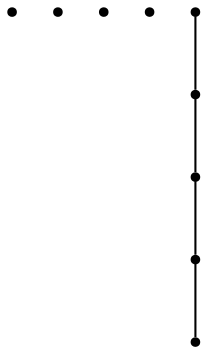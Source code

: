 graph {
  node [shape=point,comment="{\"directed\":false,\"doi\":\"10.1007/978-3-030-92931-2_18\",\"figure\":\"2 (1)\"}"]

  v0 [pos="1571.5545184554355,696.2650552667286"]
  v1 [pos="1471.5385854414405,696.2650552667285"]
  v2 [pos="1421.5306189344428,696.2650552667286"]
  v3 [pos="1371.5226524274453,696.2650552667286"]
  v4 [pos="1321.5146859204476,696.2650552667285"]
  v5 [pos="1271.50671941345,696.2650552667286"]
  v6 [pos="1221.4987529064526,696.2650552667286"]
  v7 [pos="1171.4907863994551,696.2650552667286"]
  v8 [pos="1121.4828198924574,696.2650552667286"]

  v8 -- v7 [id="-8",pos="1121.4828198924574,696.2650552667286 1171.4907863994551,696.2650552667286 1171.4907863994551,696.2650552667286 1171.4907863994551,696.2650552667286"]
  v7 -- v6 [id="-9",pos="1171.4907863994551,696.2650552667286 1221.4987529064526,696.2650552667286 1221.4987529064526,696.2650552667286 1221.4987529064526,696.2650552667286"]
  v6 -- v5 [id="-10",pos="1221.4987529064526,696.2650552667286 1271.50671941345,696.2650552667286 1271.50671941345,696.2650552667286 1271.50671941345,696.2650552667286"]
  v5 -- v4 [id="-11",pos="1271.50671941345,696.2650552667286 1321.5146859204476,696.2650552667285 1321.5146859204476,696.2650552667285 1321.5146859204476,696.2650552667285"]
}